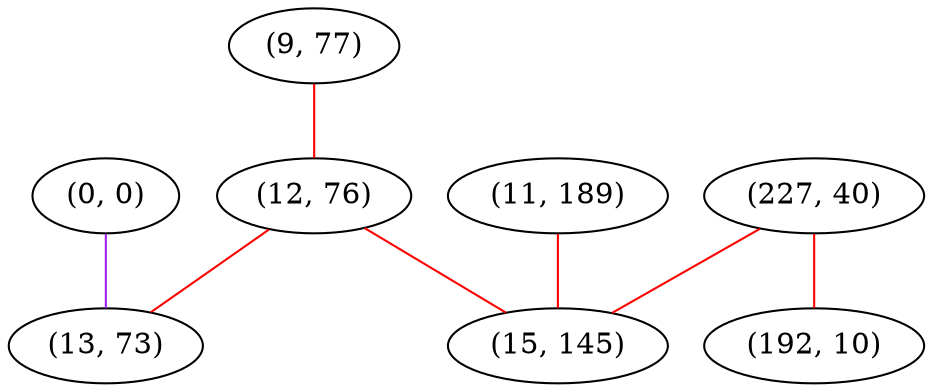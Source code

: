 graph "" {
"(9, 77)";
"(0, 0)";
"(12, 76)";
"(11, 189)";
"(227, 40)";
"(192, 10)";
"(13, 73)";
"(15, 145)";
"(9, 77)" -- "(12, 76)"  [color=red, key=0, weight=1];
"(0, 0)" -- "(13, 73)"  [color=purple, key=0, weight=4];
"(12, 76)" -- "(13, 73)"  [color=red, key=0, weight=1];
"(12, 76)" -- "(15, 145)"  [color=red, key=0, weight=1];
"(11, 189)" -- "(15, 145)"  [color=red, key=0, weight=1];
"(227, 40)" -- "(192, 10)"  [color=red, key=0, weight=1];
"(227, 40)" -- "(15, 145)"  [color=red, key=0, weight=1];
}
